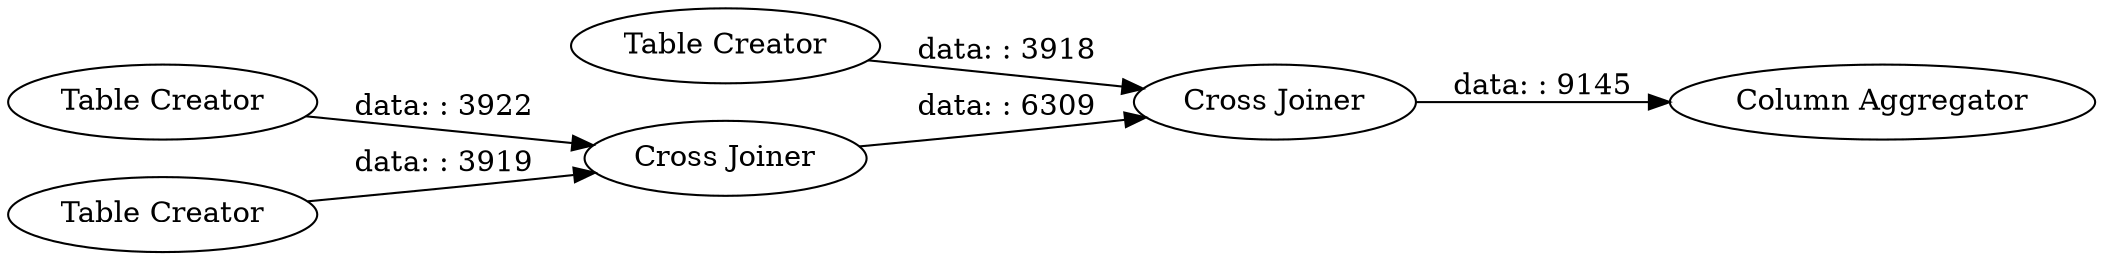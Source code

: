 digraph {
	"-221311473609513082_62" [label="Table Creator"]
	"-221311473609513082_64" [label="Column Aggregator"]
	"-221311473609513082_63" [label="Cross Joiner"]
	"-221311473609513082_60" [label="Table Creator"]
	"-221311473609513082_59" [label="Table Creator"]
	"-221311473609513082_61" [label="Cross Joiner"]
	"-221311473609513082_59" -> "-221311473609513082_61" [label="data: : 3919"]
	"-221311473609513082_63" -> "-221311473609513082_64" [label="data: : 9145"]
	"-221311473609513082_61" -> "-221311473609513082_63" [label="data: : 6309"]
	"-221311473609513082_60" -> "-221311473609513082_61" [label="data: : 3922"]
	"-221311473609513082_62" -> "-221311473609513082_63" [label="data: : 3918"]
	rankdir=LR
}
